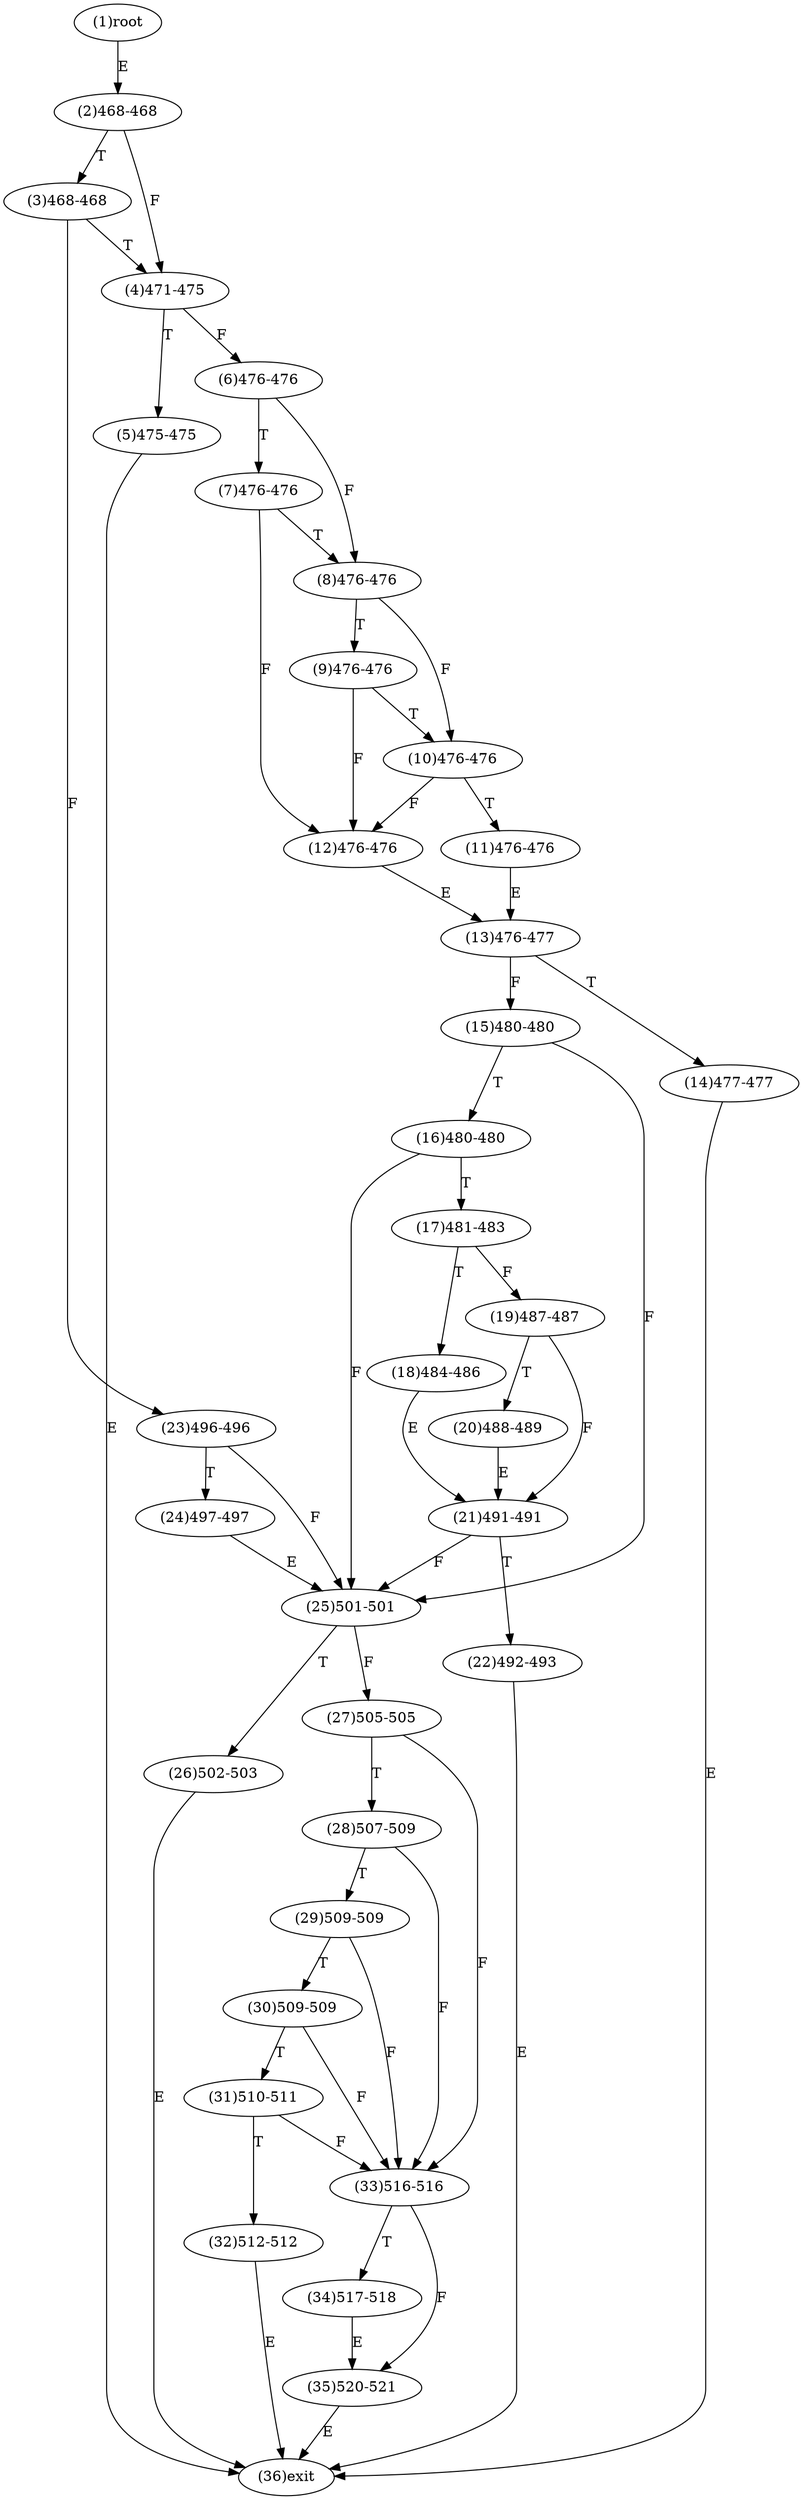 digraph "" { 
1[ label="(1)root"];
2[ label="(2)468-468"];
3[ label="(3)468-468"];
4[ label="(4)471-475"];
5[ label="(5)475-475"];
6[ label="(6)476-476"];
7[ label="(7)476-476"];
8[ label="(8)476-476"];
9[ label="(9)476-476"];
10[ label="(10)476-476"];
11[ label="(11)476-476"];
12[ label="(12)476-476"];
13[ label="(13)476-477"];
14[ label="(14)477-477"];
15[ label="(15)480-480"];
17[ label="(17)481-483"];
16[ label="(16)480-480"];
19[ label="(19)487-487"];
18[ label="(18)484-486"];
21[ label="(21)491-491"];
20[ label="(20)488-489"];
23[ label="(23)496-496"];
22[ label="(22)492-493"];
25[ label="(25)501-501"];
24[ label="(24)497-497"];
27[ label="(27)505-505"];
26[ label="(26)502-503"];
29[ label="(29)509-509"];
28[ label="(28)507-509"];
31[ label="(31)510-511"];
30[ label="(30)509-509"];
34[ label="(34)517-518"];
35[ label="(35)520-521"];
32[ label="(32)512-512"];
33[ label="(33)516-516"];
36[ label="(36)exit"];
1->2[ label="E"];
2->4[ label="F"];
2->3[ label="T"];
3->23[ label="F"];
3->4[ label="T"];
4->6[ label="F"];
4->5[ label="T"];
5->36[ label="E"];
6->8[ label="F"];
6->7[ label="T"];
7->12[ label="F"];
7->8[ label="T"];
8->10[ label="F"];
8->9[ label="T"];
9->12[ label="F"];
9->10[ label="T"];
10->12[ label="F"];
10->11[ label="T"];
11->13[ label="E"];
12->13[ label="E"];
13->15[ label="F"];
13->14[ label="T"];
14->36[ label="E"];
15->25[ label="F"];
15->16[ label="T"];
16->25[ label="F"];
16->17[ label="T"];
17->19[ label="F"];
17->18[ label="T"];
18->21[ label="E"];
19->21[ label="F"];
19->20[ label="T"];
20->21[ label="E"];
21->25[ label="F"];
21->22[ label="T"];
22->36[ label="E"];
23->25[ label="F"];
23->24[ label="T"];
24->25[ label="E"];
25->27[ label="F"];
25->26[ label="T"];
26->36[ label="E"];
27->33[ label="F"];
27->28[ label="T"];
28->33[ label="F"];
28->29[ label="T"];
29->33[ label="F"];
29->30[ label="T"];
30->33[ label="F"];
30->31[ label="T"];
31->33[ label="F"];
31->32[ label="T"];
32->36[ label="E"];
33->35[ label="F"];
33->34[ label="T"];
34->35[ label="E"];
35->36[ label="E"];
}